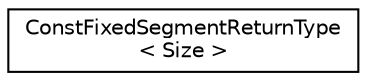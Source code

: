 digraph "Graphical Class Hierarchy"
{
  edge [fontname="Helvetica",fontsize="10",labelfontname="Helvetica",labelfontsize="10"];
  node [fontname="Helvetica",fontsize="10",shape=record];
  rankdir="LR";
  Node1 [label="ConstFixedSegmentReturnType\l\< Size \>",height=0.2,width=0.4,color="black", fillcolor="white", style="filled",URL="$struct_const_fixed_segment_return_type.html"];
}
